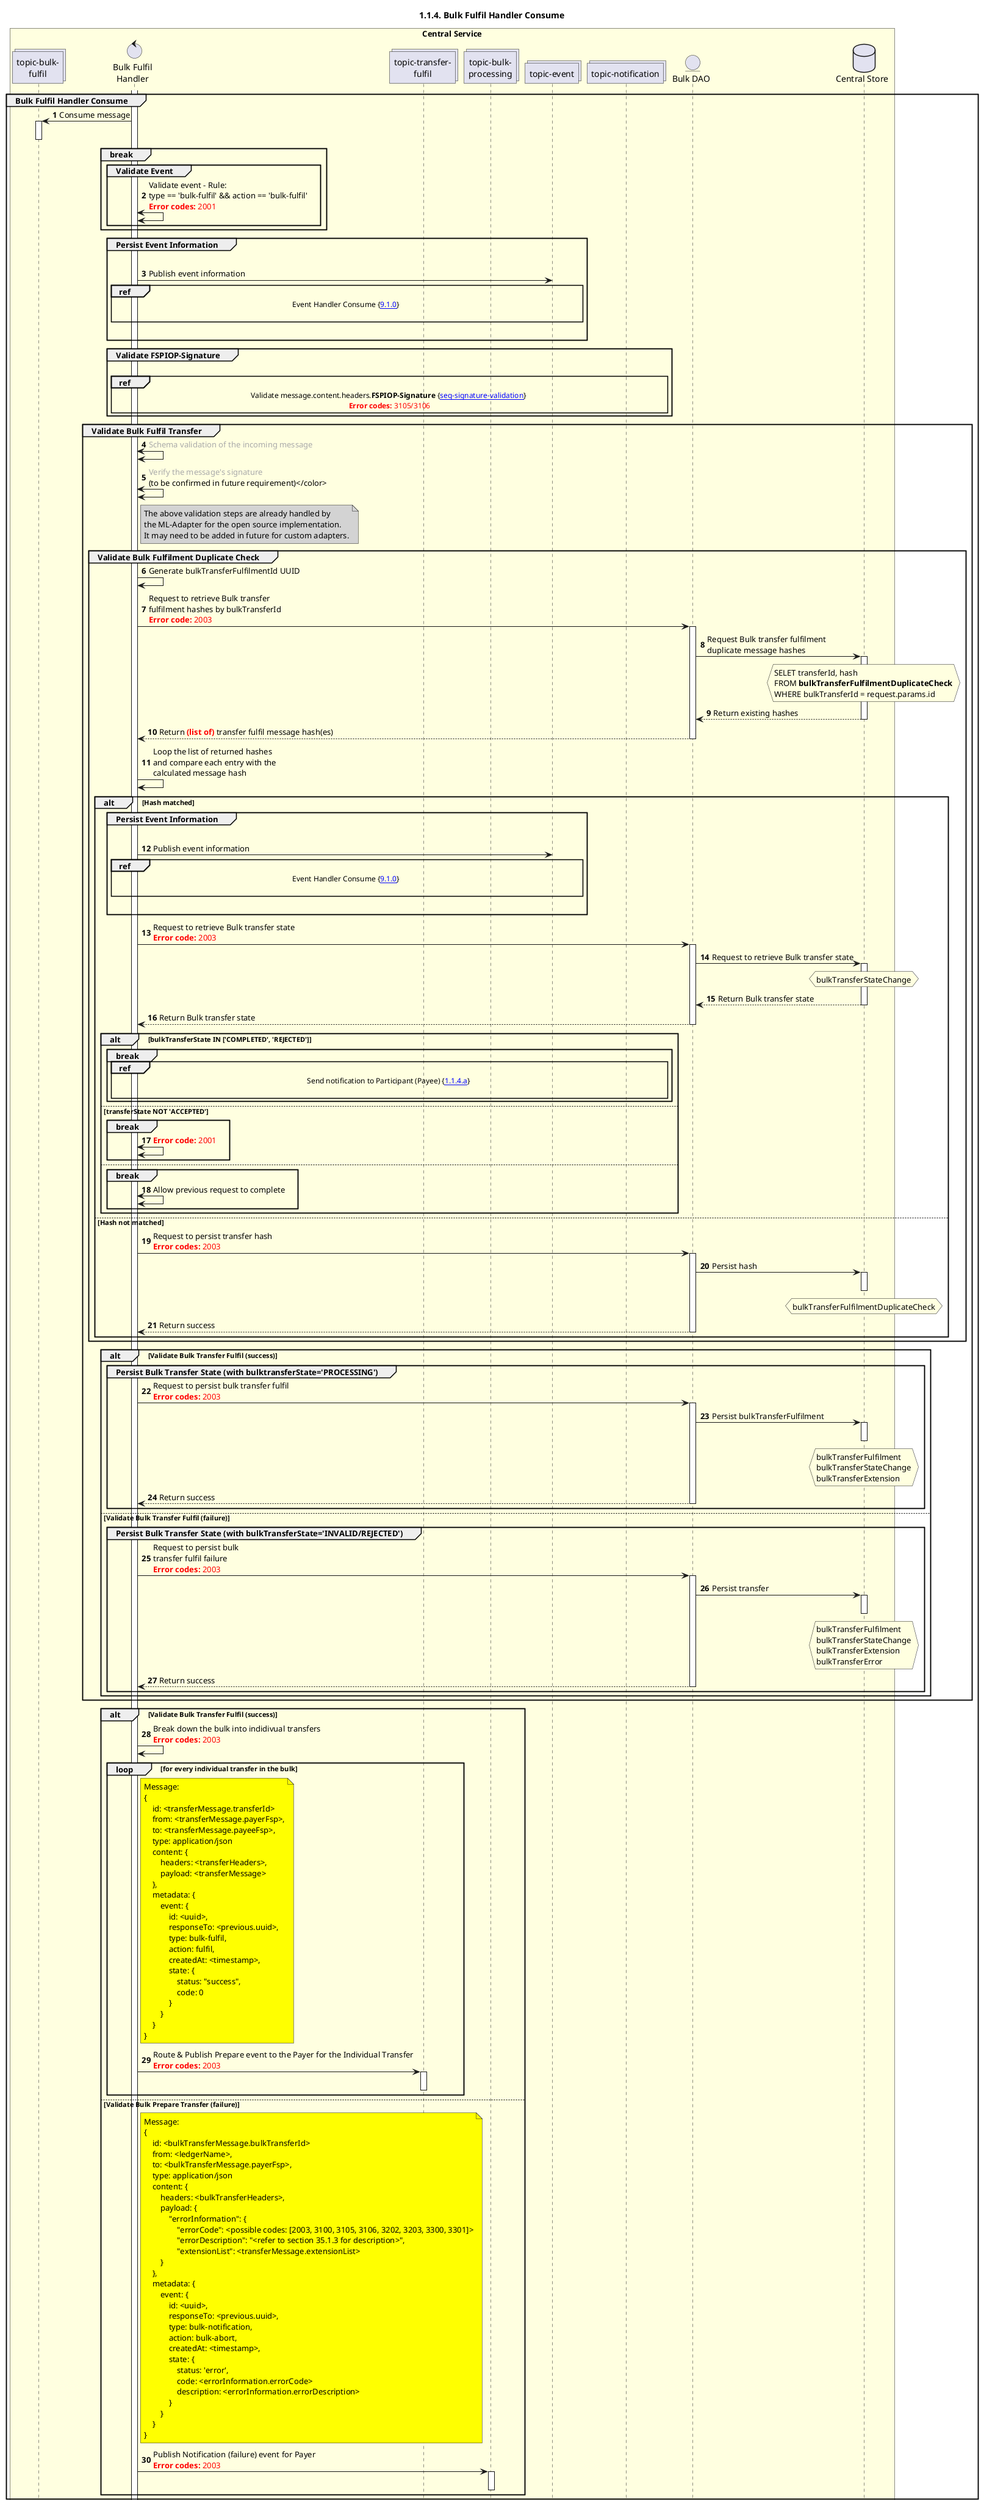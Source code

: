/'*****
 License
 --------------
 Copyright © 2017 Bill & Melinda Gates Foundation
 The Mojaloop files are made available by the Bill & Melinda Gates Foundation under the Apache License, Version 2.0 (the "License") and you may not use these files except in compliance with the License. You may obtain a copy of the License at
 http://www.apache.org/licenses/LICENSE-2.0
 Unless required by applicable law or agreed to in writing, the Mojaloop files are distributed on an "AS IS" BASIS, WITHOUT WARRANTIES OR CONDITIONS OF ANY KIND, either express or implied. See the License for the specific language governing permissions and limitations under the License.
 Contributors
 --------------
 This is the official list of the Mojaloop project contributors for this file.
 Names of the original copyright holders (individuals or organizations)
 should be listed with a '*' in the first column. People who have
 contributed from an organization can be listed under the organization
 that actually holds the copyright for their contributions (see the
 Gates Foundation organization for an example). Those individuals should have
 their names indented and be marked with a '-'. Email address can be added
 optionally within square brackets <email>.
 * Gates Foundation
 - Name Surname <name.surname@gatesfoundation.com>

 * Georgi Georgiev <georgi.georgiev@modusbox.com>
 --------------
 ******'/

@startuml
' declare title
title 1.1.4. Bulk Fulfil Handler Consume

autonumber

' Actor Keys:
'   boundary - APIs/Interfaces, etc
'   collections - Kafka Topics
'   control - Kafka Consumers
'   entity - Database Access Objects
'   database - Database Persistance Store

' declare actors
collections "topic-bulk-\nfulfil" as TOPIC_BULK_FULFIL
collections "topic-bulk-\nprocessing" as TOPIC_BULK_PROCESSING
control "Bulk Fulfil\nHandler" as BULK_FULF_HANDLER
collections "topic-transfer-\nfulfil" as TOPIC_TRANSFER_FULFIL
collections "topic-event" as TOPIC_EVENTS
collections "topic-notification" as TOPIC_NOTIFICATION
entity "Bulk DAO" as BULK_DAO
database "Central Store" as DB

box "Central Service" #LightYellow
    participant TOPIC_BULK_FULFIL
    participant BULK_FULF_HANDLER
    participant TOPIC_TRANSFER_FULFIL
    participant TOPIC_BULK_PROCESSING
    participant TOPIC_EVENTS
    participant TOPIC_NOTIFICATION
    participant BULK_DAO
    participant DB
end box

' start flow
activate BULK_FULF_HANDLER
group Bulk Fulfil Handler Consume
    TOPIC_BULK_FULFIL <- BULK_FULF_HANDLER: Consume message
    activate TOPIC_BULK_FULFIL
    deactivate TOPIC_BULK_FULFIL

    break
        group Validate Event
            BULK_FULF_HANDLER <-> BULK_FULF_HANDLER: Validate event - Rule:\ntype == 'bulk-fulfil' && action == 'bulk-fulfil'\n<color #FF0000><b>Error codes:</b> 2001</color>
        end
    end

    group Persist Event Information
        |||
        BULK_FULF_HANDLER -> TOPIC_EVENTS: Publish event information
        ref over BULK_FULF_HANDLER, TOPIC_EVENTS:  Event Handler Consume {[[https://TODO-input-path-to/seq-event-9.1.0.svg 9.1.0]]} \n
        |||
    end

    group Validate FSPIOP-Signature
        |||
        ref over BULK_FULF_HANDLER, TOPIC_NOTIFICATION: Validate message.content.headers.**FSPIOP-Signature** {[[https://TODO-input-path-to/seq-signature-validation.svg seq-signature-validation]]} \n<color #FF0000><b>Error codes:</b> 3105/3106</color>
    end

    group Validate Bulk Fulfil Transfer
        BULK_FULF_HANDLER <-> BULK_FULF_HANDLER: <color #AAA>Schema validation of the incoming message</color>
        BULK_FULF_HANDLER <-> BULK_FULF_HANDLER: <color #AAA>Verify the message's signature\n(to be confirmed in future requirement)</color>
        note right of BULK_FULF_HANDLER #lightgrey
            The above validation steps are already handled by
            the ML-Adapter for the open source implementation.
            It may need to be added in future for custom adapters.
        end note
        group Validate Bulk Fulfilment Duplicate Check
            BULK_FULF_HANDLER -> BULK_FULF_HANDLER: Generate bulkTransferFulfilmentId UUID
            BULK_FULF_HANDLER -> BULK_DAO: Request to retrieve Bulk transfer\nfulfilment hashes by bulkTransferId\n<color #FF0000><b>Error code:</b> 2003</color>
            activate BULK_DAO
            BULK_DAO -> DB: Request Bulk transfer fulfilment\nduplicate message hashes
            hnote over DB #lightyellow
                SELET transferId, hash
                FROM **bulkTransferFulfilmentDuplicateCheck**
                WHERE bulkTransferId = request.params.id
            end note
            activate DB
            BULK_DAO <-- DB: Return existing hashes
            deactivate DB
            BULK_DAO --> BULK_FULF_HANDLER: Return <color #red>**(list of)**</color> transfer fulfil message hash(es)
            deactivate BULK_DAO
            BULK_FULF_HANDLER -> BULK_FULF_HANDLER: Loop the list of returned hashes\nand compare each entry with the\ncalculated message hash

            alt Hash matched
                group Persist Event Information
                    |||
                    BULK_FULF_HANDLER -> TOPIC_EVENTS: Publish event information
                    ref over BULK_FULF_HANDLER, TOPIC_EVENTS:  Event Handler Consume {[[https://TODO-input-path-to/seq-event-9.1.0.svg 9.1.0]]} \n
                    |||
                end
                BULK_FULF_HANDLER -> BULK_DAO: Request to retrieve Bulk transfer state\n<color #FF0000><b>Error code:</b> 2003</color>
                activate BULK_DAO
                BULK_DAO -> DB: Request to retrieve Bulk transfer state
                hnote over DB #lightyellow
                    bulkTransferStateChange
                end note
                activate DB
                BULK_DAO <-- DB: Return Bulk transfer state
                deactivate DB
                BULK_DAO --> BULK_FULF_HANDLER: Return Bulk transfer state
                deactivate BULK_DAO
                alt bulkTransferState IN ['COMPLETED', 'REJECTED']
                    break
                        ref over BULK_FULF_HANDLER, TOPIC_NOTIFICATION: Send notification to Participant (Payee) {[[https://TODO-input-path-to/seq-prepare-1.1.4.a.svg 1.1.4.a]]} \n
                    end
                else transferState NOT 'ACCEPTED'
                    break
                        BULK_FULF_HANDLER <-> BULK_FULF_HANDLER: <color #FF0000><b>Error code:</b> 2001</color>
                    end
                else
                    break
                        BULK_FULF_HANDLER <-> BULK_FULF_HANDLER: Allow previous request to complete
                    end
                end
            else Hash not matched
                BULK_FULF_HANDLER -> BULK_DAO: Request to persist transfer hash\n<color #FF0000><b>Error codes:</b> 2003</color>
                activate BULK_DAO
                BULK_DAO -> DB: Persist hash
                hnote over DB #lightyellow
                    bulkTransferFulfilmentDuplicateCheck
                end note
                activate DB
                deactivate DB
                BULK_DAO --> BULK_FULF_HANDLER: Return success
                deactivate BULK_DAO
            end
            
        end
        
        alt Validate Bulk Transfer Fulfil (success)
            group Persist Bulk Transfer State (with bulktransferState='PROCESSING')
                BULK_FULF_HANDLER -> BULK_DAO: Request to persist bulk transfer fulfil\n<color #FF0000><b>Error codes:</b> 2003</color>
                activate BULK_DAO
                BULK_DAO -> DB: Persist bulkTransferFulfilment
                hnote over DB #lightyellow
                    bulkTransferFulfilment
                    bulkTransferStateChange
                    bulkTransferExtension
                end note
                activate DB
                deactivate DB
                BULK_DAO --> BULK_FULF_HANDLER: Return success
                deactivate BULK_DAO
            end
        else Validate Bulk Transfer Fulfil (failure)
            group Persist Bulk Transfer State (with bulkTransferState='INVALID/REJECTED')
                BULK_FULF_HANDLER -> BULK_DAO: Request to persist bulk\ntransfer fulfil failure\n<color #FF0000><b>Error codes:</b> 2003</color>
                activate BULK_DAO
                BULK_DAO -> DB: Persist transfer
                hnote over DB #lightyellow
                    bulkTransferFulfilment
                    bulkTransferStateChange
                    bulkTransferExtension
                    bulkTransferError
                end note
                activate DB
                deactivate DB
                BULK_DAO --> BULK_FULF_HANDLER: Return success
                deactivate BULK_DAO
            end
        end

    end
    alt Validate Bulk Transfer Fulfil (success)
        BULK_FULF_HANDLER -> BULK_FULF_HANDLER: Break down the bulk into indidivual transfers\n<color #FF0000><b>Error codes:</b> 2003</color>
        loop for every individual transfer in the bulk
            note right of BULK_FULF_HANDLER #yellow
                Message:
                {
                    id: <transferMessage.transferId>
                    from: <transferMessage.payerFsp>,
                    to: <transferMessage.payeeFsp>,
                    type: application/json
                    content: {
                        headers: <transferHeaders>,
                        payload: <transferMessage>
                    },
                    metadata: {
                        event: {
                            id: <uuid>,
                            responseTo: <previous.uuid>,
                            type: bulk-fulfil,
                            action: fulfil,
                            createdAt: <timestamp>,
                            state: {
                                status: "success",
                                code: 0
                            }
                        }
                    }
                }
            end note
            BULK_FULF_HANDLER -> TOPIC_TRANSFER_FULFIL: Route & Publish Prepare event to the Payer for the Individual Transfer\n<color #FF0000><b>Error codes:</b> 2003</color>
            activate TOPIC_TRANSFER_FULFIL
            deactivate TOPIC_TRANSFER_FULFIL
        end
    else Validate Bulk Prepare Transfer (failure)
        note right of BULK_FULF_HANDLER #yellow
            Message:
            {
                id: <bulkTransferMessage.bulkTransferId>
                from: <ledgerName>,
                to: <bulkTransferMessage.payerFsp>,
                type: application/json
                content: {
                    headers: <bulkTransferHeaders>,
                    payload: {
                        "errorInformation": {
                            "errorCode": <possible codes: [2003, 3100, 3105, 3106, 3202, 3203, 3300, 3301]>
                            "errorDescription": "<refer to section 35.1.3 for description>",
                            "extensionList": <transferMessage.extensionList>
                    }
                },
                metadata: {
                    event: {
                        id: <uuid>,
                        responseTo: <previous.uuid>,
                        type: bulk-notification,
                        action: bulk-abort,
                        createdAt: <timestamp>,
                        state: {
                            status: 'error',
                            code: <errorInformation.errorCode>
                            description: <errorInformation.errorDescription>
                        }
                    }
                }
            }
        end note
        BULK_FULF_HANDLER -> TOPIC_BULK_PROCESSING: Publish Notification (failure) event for Payer\n<color #FF0000><b>Error codes:</b> 2003</color>
        activate TOPIC_BULK_PROCESSING
        deactivate TOPIC_BULK_PROCESSING
    end
end
deactivate BULK_FULF_HANDLER
@enduml

